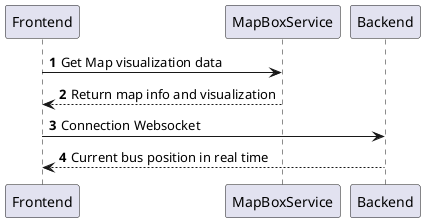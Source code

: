 @startuml
'https://plantuml.com/sequence-diagram

autonumber

Frontend -> MapBoxService: Get Map visualization data
MapBoxService --> Frontend: Return map info and visualization
Frontend -> Backend : Connection Websocket
Backend --> Frontend: Current bus position in real time
@enduml